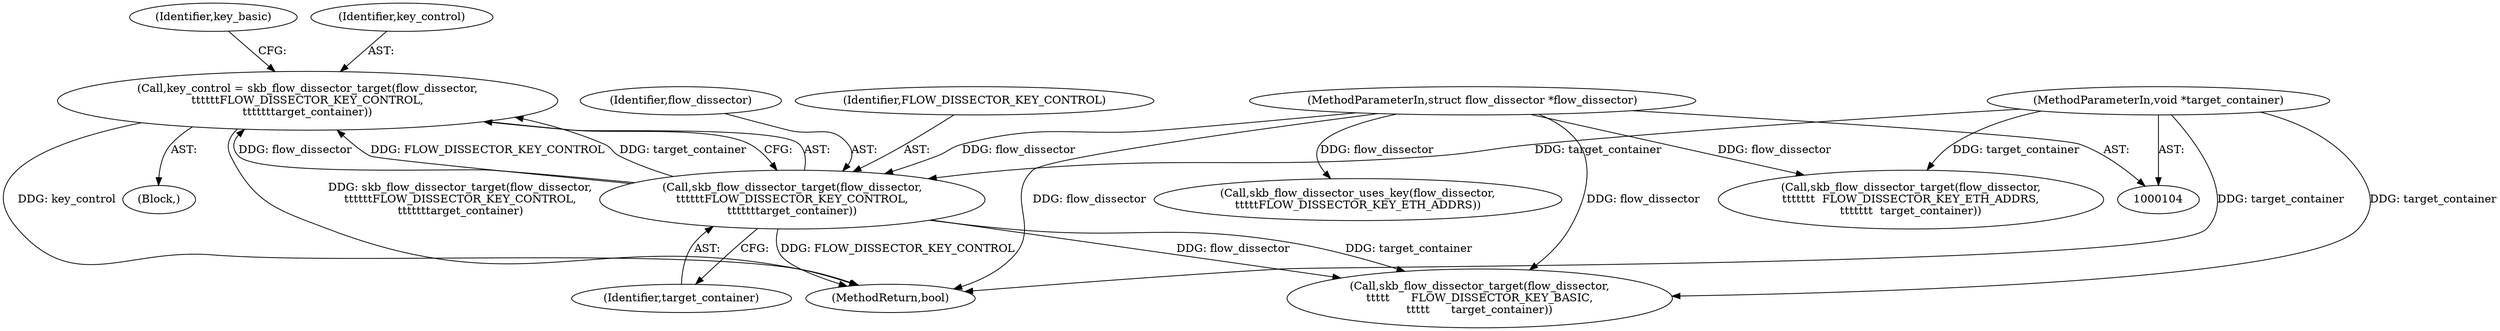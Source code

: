 digraph "0_linux_a6e544b0a88b53114bfa5a57e21b7be7a8dfc9d0@pointer" {
"1000145" [label="(Call,key_control = skb_flow_dissector_target(flow_dissector,\n\t\t\t\t\t\tFLOW_DISSECTOR_KEY_CONTROL,\n\t\t\t\t\t\ttarget_container))"];
"1000147" [label="(Call,skb_flow_dissector_target(flow_dissector,\n\t\t\t\t\t\tFLOW_DISSECTOR_KEY_CONTROL,\n\t\t\t\t\t\ttarget_container))"];
"1000106" [label="(MethodParameterIn,struct flow_dissector *flow_dissector)"];
"1000107" [label="(MethodParameterIn,void *target_container)"];
"1000812" [label="(MethodReturn,bool)"];
"1000150" [label="(Identifier,target_container)"];
"1000152" [label="(Identifier,key_basic)"];
"1000145" [label="(Call,key_control = skb_flow_dissector_target(flow_dissector,\n\t\t\t\t\t\tFLOW_DISSECTOR_KEY_CONTROL,\n\t\t\t\t\t\ttarget_container))"];
"1000112" [label="(Block,)"];
"1000148" [label="(Identifier,flow_dissector)"];
"1000106" [label="(MethodParameterIn,struct flow_dissector *flow_dissector)"];
"1000146" [label="(Identifier,key_control)"];
"1000153" [label="(Call,skb_flow_dissector_target(flow_dissector,\n\t\t\t\t\t      FLOW_DISSECTOR_KEY_BASIC,\n\t\t\t\t\t      target_container))"];
"1000170" [label="(Call,skb_flow_dissector_target(flow_dissector,\n\t\t\t\t\t\t\t  FLOW_DISSECTOR_KEY_ETH_ADDRS,\n\t\t\t\t\t\t\t  target_container))"];
"1000149" [label="(Identifier,FLOW_DISSECTOR_KEY_CONTROL)"];
"1000147" [label="(Call,skb_flow_dissector_target(flow_dissector,\n\t\t\t\t\t\tFLOW_DISSECTOR_KEY_CONTROL,\n\t\t\t\t\t\ttarget_container))"];
"1000107" [label="(MethodParameterIn,void *target_container)"];
"1000158" [label="(Call,skb_flow_dissector_uses_key(flow_dissector,\n\t\t\t\t\tFLOW_DISSECTOR_KEY_ETH_ADDRS))"];
"1000145" -> "1000112"  [label="AST: "];
"1000145" -> "1000147"  [label="CFG: "];
"1000146" -> "1000145"  [label="AST: "];
"1000147" -> "1000145"  [label="AST: "];
"1000152" -> "1000145"  [label="CFG: "];
"1000145" -> "1000812"  [label="DDG: key_control"];
"1000145" -> "1000812"  [label="DDG: skb_flow_dissector_target(flow_dissector,\n\t\t\t\t\t\tFLOW_DISSECTOR_KEY_CONTROL,\n\t\t\t\t\t\ttarget_container)"];
"1000147" -> "1000145"  [label="DDG: flow_dissector"];
"1000147" -> "1000145"  [label="DDG: FLOW_DISSECTOR_KEY_CONTROL"];
"1000147" -> "1000145"  [label="DDG: target_container"];
"1000147" -> "1000150"  [label="CFG: "];
"1000148" -> "1000147"  [label="AST: "];
"1000149" -> "1000147"  [label="AST: "];
"1000150" -> "1000147"  [label="AST: "];
"1000147" -> "1000812"  [label="DDG: FLOW_DISSECTOR_KEY_CONTROL"];
"1000106" -> "1000147"  [label="DDG: flow_dissector"];
"1000107" -> "1000147"  [label="DDG: target_container"];
"1000147" -> "1000153"  [label="DDG: flow_dissector"];
"1000147" -> "1000153"  [label="DDG: target_container"];
"1000106" -> "1000104"  [label="AST: "];
"1000106" -> "1000812"  [label="DDG: flow_dissector"];
"1000106" -> "1000153"  [label="DDG: flow_dissector"];
"1000106" -> "1000158"  [label="DDG: flow_dissector"];
"1000106" -> "1000170"  [label="DDG: flow_dissector"];
"1000107" -> "1000104"  [label="AST: "];
"1000107" -> "1000812"  [label="DDG: target_container"];
"1000107" -> "1000153"  [label="DDG: target_container"];
"1000107" -> "1000170"  [label="DDG: target_container"];
}
